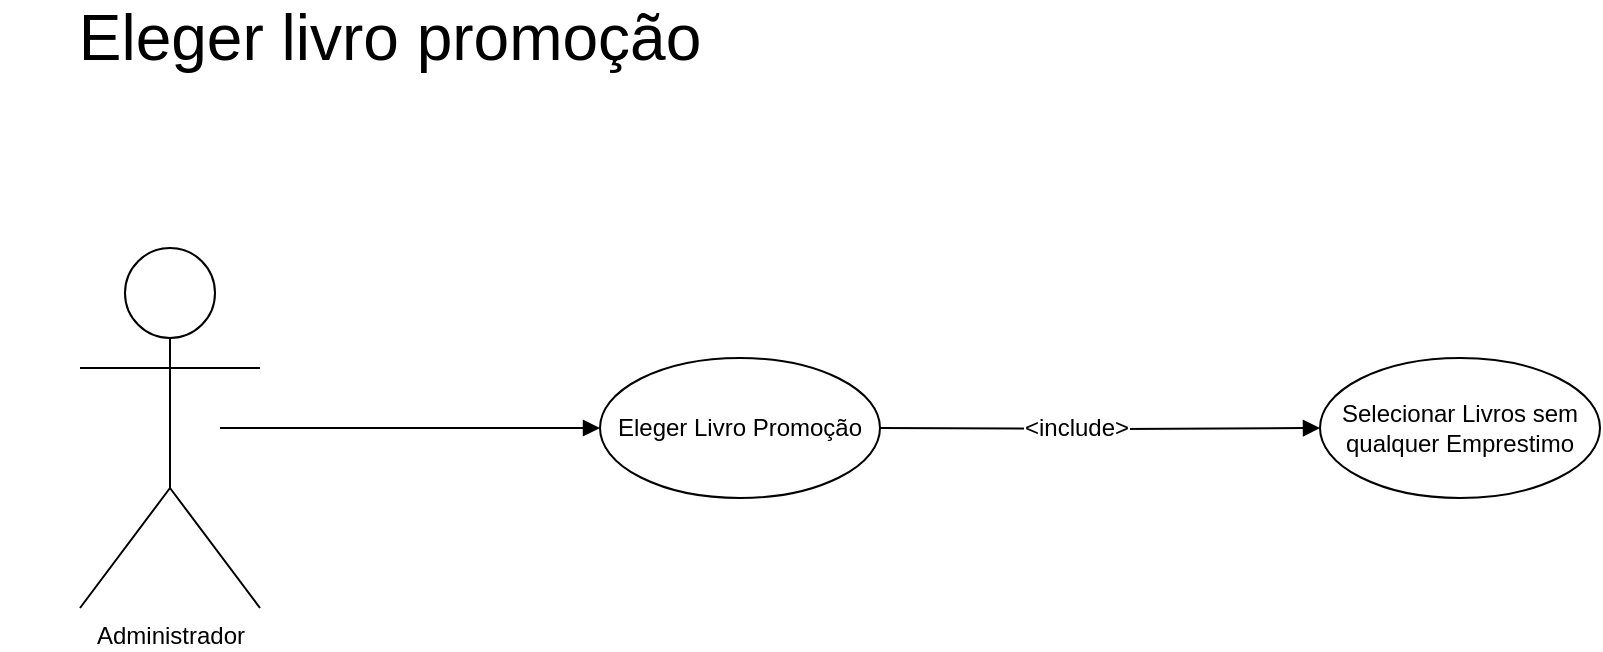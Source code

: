 <mxfile version="10.7.4" type="device"><diagram id="pF7xOtHxRsqy55WyxE5R" name="Page-1"><mxGraphModel dx="1390" dy="807" grid="1" gridSize="10" guides="1" tooltips="1" connect="1" arrows="1" fold="1" page="1" pageScale="1" pageWidth="1654" pageHeight="2336" math="0" shadow="0"><root><mxCell id="0"/><mxCell id="1" parent="0"/><mxCell id="x0xEqKP8EPV71KeGY3kg-1" value="&lt;span style=&quot;font-size: 32px&quot;&gt;Eleger livro promoção&lt;/span&gt;" style="text;html=1;strokeColor=none;fillColor=none;align=center;verticalAlign=middle;whiteSpace=wrap;rounded=0;" parent="1" vertex="1"><mxGeometry x="30" y="30" width="390" height="20" as="geometry"/></mxCell><mxCell id="x0xEqKP8EPV71KeGY3kg-2" value="Administrador" style="shape=umlActor;verticalLabelPosition=bottom;labelBackgroundColor=#ffffff;verticalAlign=top;html=1;outlineConnect=0;" parent="1" vertex="1"><mxGeometry x="70" y="145" width="90" height="180" as="geometry"/></mxCell><mxCell id="x0xEqKP8EPV71KeGY3kg-3" value="Eleger Livro Promoção" style="ellipse;whiteSpace=wrap;html=1;" parent="1" vertex="1"><mxGeometry x="330" y="200" width="140" height="70" as="geometry"/></mxCell><mxCell id="x0xEqKP8EPV71KeGY3kg-4" value="" style="endArrow=block;endFill=1;html=1;edgeStyle=orthogonalEdgeStyle;align=left;verticalAlign=top;" parent="1" edge="1"><mxGeometry x="-0.904" y="-15" relative="1" as="geometry"><mxPoint x="140" y="235" as="sourcePoint"/><mxPoint x="330" y="235" as="targetPoint"/><Array as="points"><mxPoint x="150" y="235"/></Array><mxPoint as="offset"/></mxGeometry></mxCell><mxCell id="x0xEqKP8EPV71KeGY3kg-6" value="Selecionar Livros sem qualquer Emprestimo" style="ellipse;whiteSpace=wrap;html=1;" parent="1" vertex="1"><mxGeometry x="690" y="200" width="140" height="70" as="geometry"/></mxCell><mxCell id="x0xEqKP8EPV71KeGY3kg-8" value="" style="endArrow=block;endFill=1;html=1;edgeStyle=orthogonalEdgeStyle;align=left;verticalAlign=top;entryX=0;entryY=0.5;entryDx=0;entryDy=0;" parent="1" target="x0xEqKP8EPV71KeGY3kg-6" edge="1"><mxGeometry x="-1" relative="1" as="geometry"><mxPoint x="470" y="235" as="sourcePoint"/><mxPoint x="630" y="235" as="targetPoint"/></mxGeometry></mxCell><mxCell id="x0xEqKP8EPV71KeGY3kg-12" value="&amp;lt;include&amp;gt;" style="text;html=1;resizable=0;points=[];align=center;verticalAlign=middle;labelBackgroundColor=#ffffff;" parent="x0xEqKP8EPV71KeGY3kg-8" vertex="1" connectable="0"><mxGeometry x="-0.113" y="1" relative="1" as="geometry"><mxPoint as="offset"/></mxGeometry></mxCell></root></mxGraphModel></diagram></mxfile>